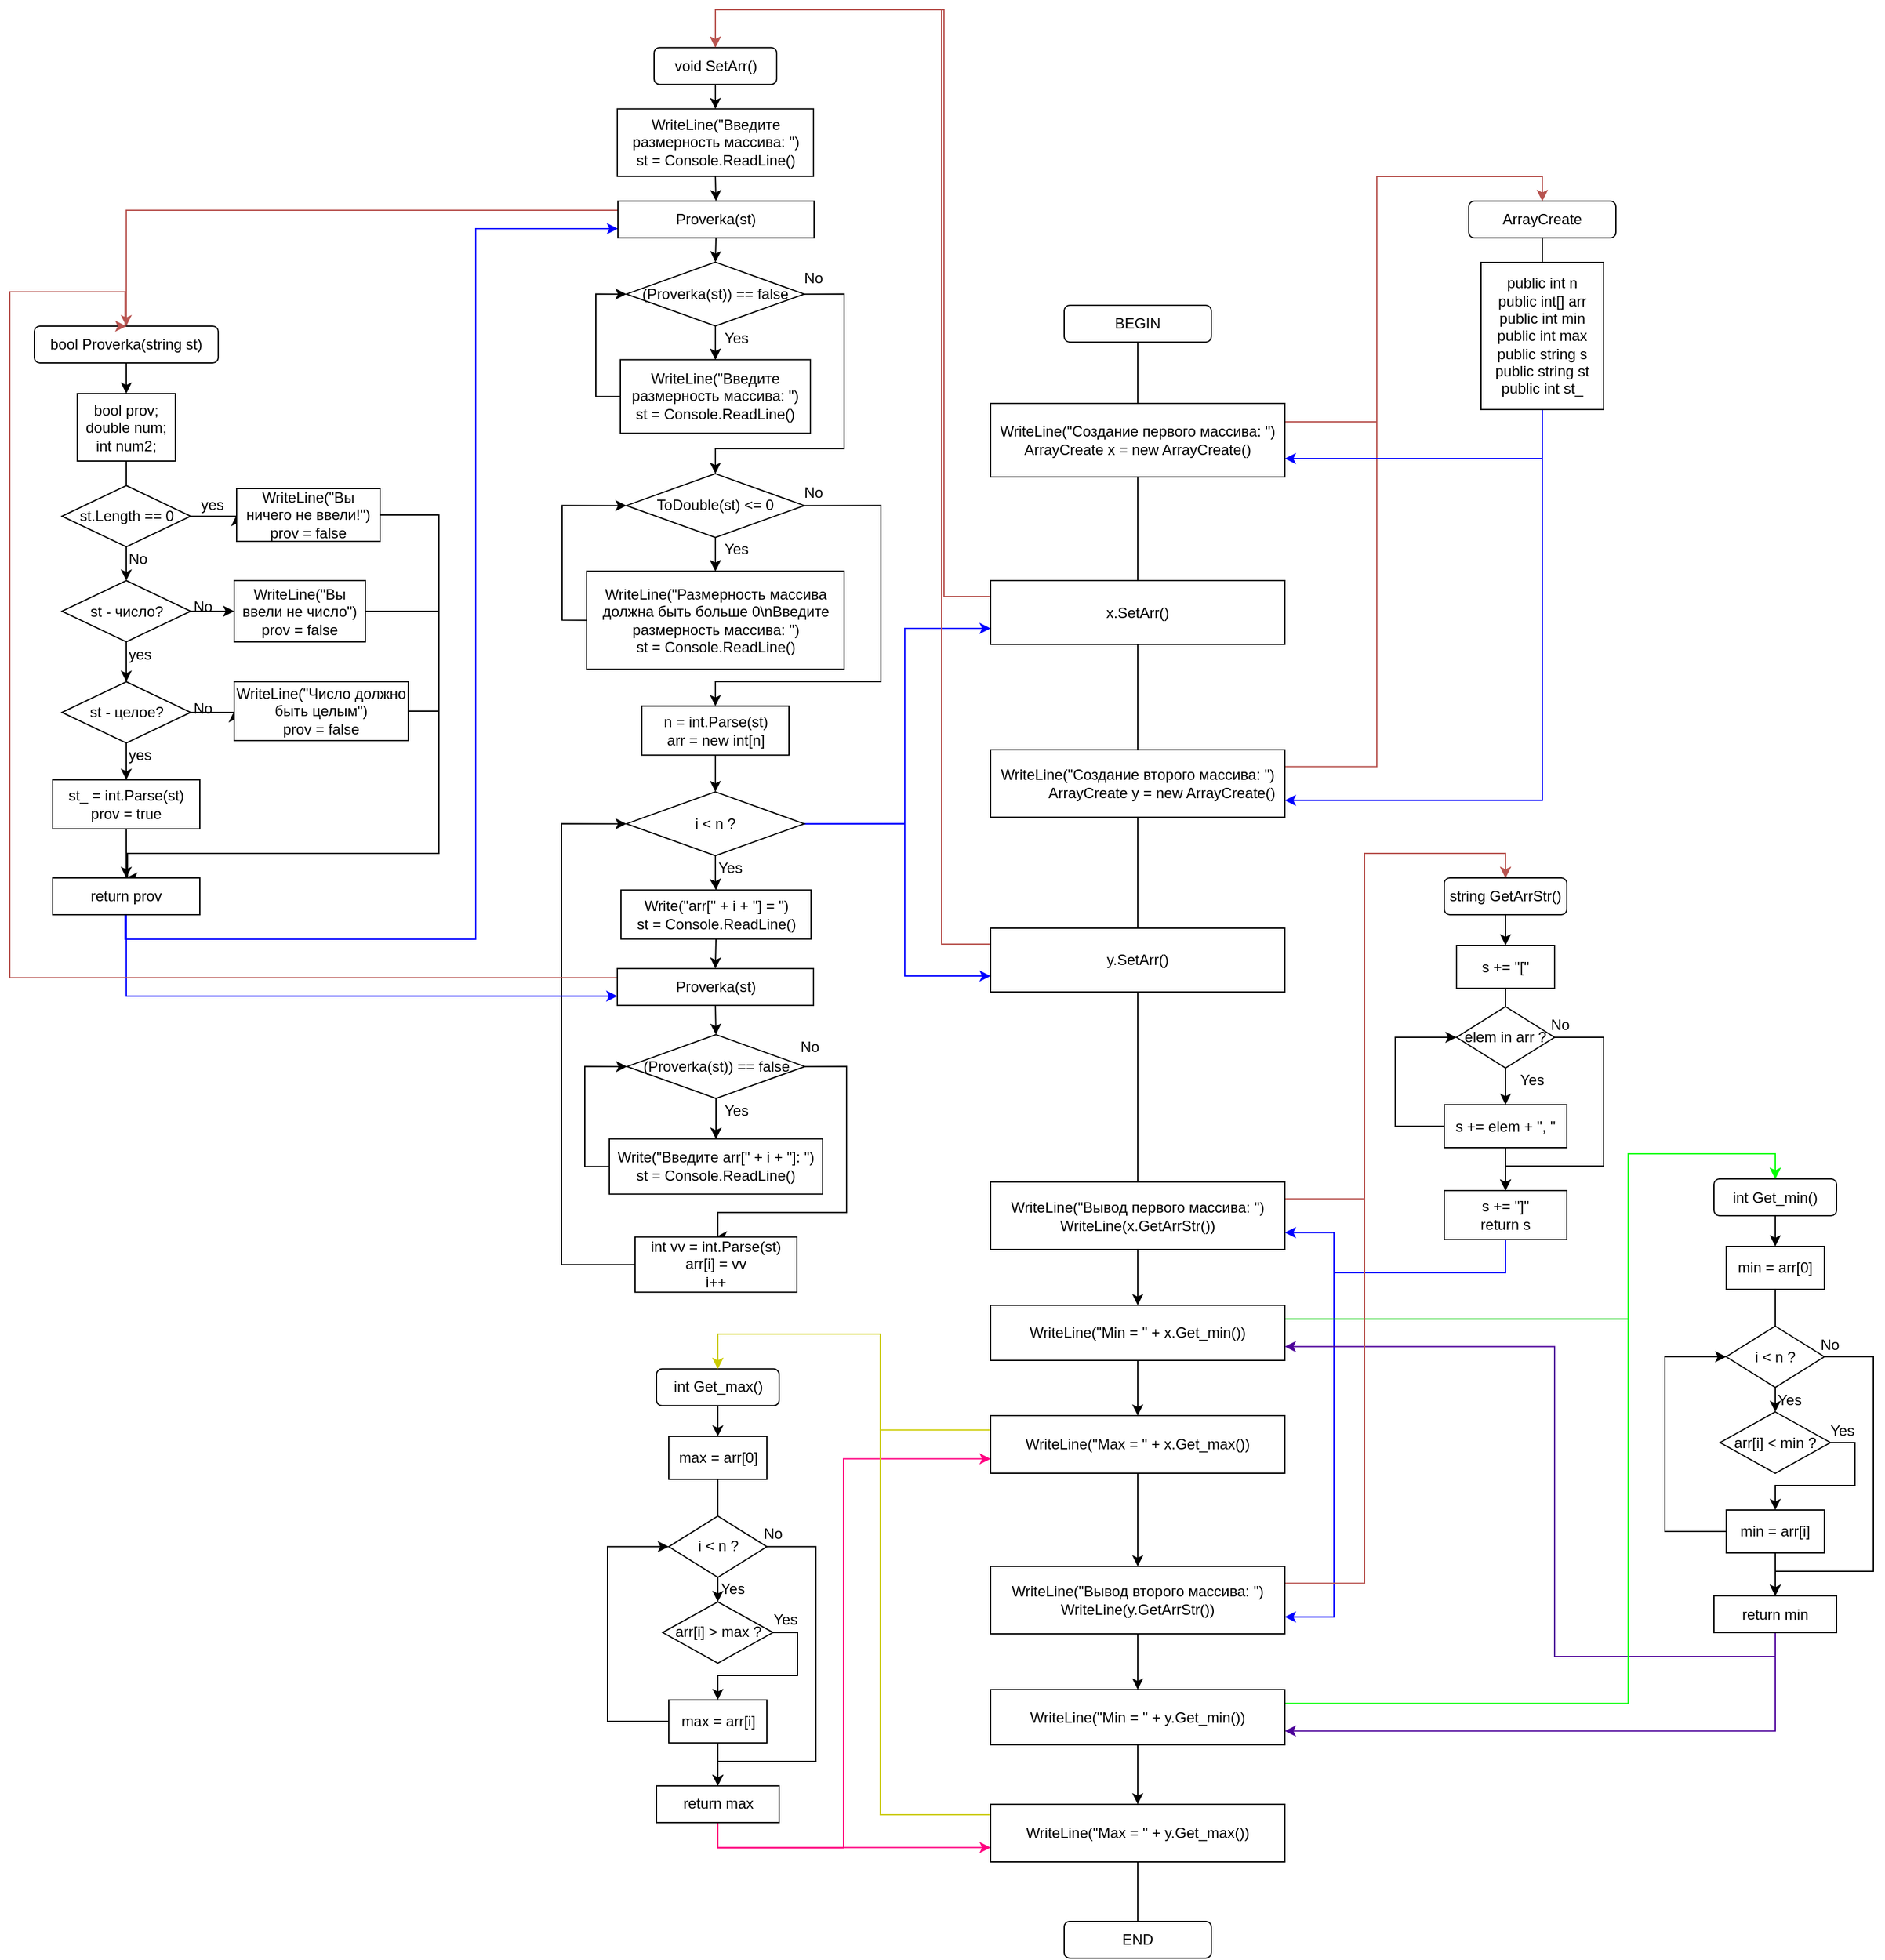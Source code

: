<mxfile version="12.1.3" type="github" pages="1"><diagram id="PanzyBGbV4uisgXOVgY2" name="Page-1"><mxGraphModel dx="3177" dy="1722" grid="1" gridSize="10" guides="1" tooltips="1" connect="1" arrows="1" fold="1" page="1" pageScale="1" pageWidth="827" pageHeight="1169" math="0" shadow="0"><root><mxCell id="0"/><mxCell id="1" parent="0"/><mxCell id="CP6Td1pBsBzY6xhOPwoK-4" style="edgeStyle=orthogonalEdgeStyle;rounded=0;orthogonalLoop=1;jettySize=auto;html=1;exitX=0.5;exitY=1;exitDx=0;exitDy=0;endArrow=none;endFill=0;entryX=0.5;entryY=0;entryDx=0;entryDy=0;" edge="1" parent="1" source="CP6Td1pBsBzY6xhOPwoK-5" target="CP6Td1pBsBzY6xhOPwoK-147"><mxGeometry relative="1" as="geometry"><mxPoint x="-400" y="407.5" as="targetPoint"/></mxGeometry></mxCell><mxCell id="CP6Td1pBsBzY6xhOPwoK-1" value="BEGIN" style="rounded=1;whiteSpace=wrap;html=1;" vertex="1" parent="1"><mxGeometry x="-460" y="130" width="120" height="30" as="geometry"/></mxCell><mxCell id="CP6Td1pBsBzY6xhOPwoK-2" value="END" style="rounded=1;whiteSpace=wrap;html=1;" vertex="1" parent="1"><mxGeometry x="-460" y="1447.952" width="120" height="30" as="geometry"/></mxCell><mxCell id="CP6Td1pBsBzY6xhOPwoK-7" style="edgeStyle=orthogonalEdgeStyle;rounded=0;orthogonalLoop=1;jettySize=auto;html=1;exitX=0.5;exitY=1;exitDx=0;exitDy=0;entryX=0.5;entryY=0;entryDx=0;entryDy=0;endArrow=none;endFill=0;" edge="1" parent="1" source="CP6Td1pBsBzY6xhOPwoK-147" target="CP6Td1pBsBzY6xhOPwoK-6"><mxGeometry relative="1" as="geometry"/></mxCell><mxCell id="CP6Td1pBsBzY6xhOPwoK-10" style="edgeStyle=orthogonalEdgeStyle;rounded=0;orthogonalLoop=1;jettySize=auto;html=1;exitX=0.5;exitY=1;exitDx=0;exitDy=0;entryX=0.5;entryY=0;entryDx=0;entryDy=0;endArrow=none;endFill=0;" edge="1" parent="1" source="CP6Td1pBsBzY6xhOPwoK-230" target="CP6Td1pBsBzY6xhOPwoK-9"><mxGeometry relative="1" as="geometry"/></mxCell><mxCell id="CP6Td1pBsBzY6xhOPwoK-232" style="edgeStyle=orthogonalEdgeStyle;rounded=0;orthogonalLoop=1;jettySize=auto;html=1;exitX=1;exitY=0.25;exitDx=0;exitDy=0;entryX=0.5;entryY=0;entryDx=0;entryDy=0;endArrow=classic;endFill=1;strokeColor=#b85450;fillColor=#f8cecc;" edge="1" parent="1" source="CP6Td1pBsBzY6xhOPwoK-6" target="CP6Td1pBsBzY6xhOPwoK-16"><mxGeometry relative="1" as="geometry"/></mxCell><mxCell id="CP6Td1pBsBzY6xhOPwoK-6" value="&lt;div&gt;WriteLine(&quot;Создание второго массива: &quot;)&lt;/div&gt;&lt;div&gt;&amp;nbsp; &amp;nbsp; &amp;nbsp; &amp;nbsp; &amp;nbsp; &amp;nbsp; ArrayCreate y = new ArrayCreate()&lt;/div&gt;" style="rounded=0;whiteSpace=wrap;html=1;" vertex="1" parent="1"><mxGeometry x="-520" y="492.5" width="240" height="55" as="geometry"/></mxCell><mxCell id="CP6Td1pBsBzY6xhOPwoK-238" style="edgeStyle=orthogonalEdgeStyle;rounded=0;orthogonalLoop=1;jettySize=auto;html=1;exitX=0.5;exitY=1;exitDx=0;exitDy=0;entryX=0.5;entryY=0;entryDx=0;entryDy=0;endArrow=classic;endFill=1;" edge="1" parent="1" source="CP6Td1pBsBzY6xhOPwoK-9" target="CP6Td1pBsBzY6xhOPwoK-236"><mxGeometry relative="1" as="geometry"/></mxCell><mxCell id="CP6Td1pBsBzY6xhOPwoK-240" style="edgeStyle=orthogonalEdgeStyle;rounded=0;orthogonalLoop=1;jettySize=auto;html=1;exitX=1;exitY=0.25;exitDx=0;exitDy=0;entryX=0.5;entryY=0;entryDx=0;entryDy=0;endArrow=classic;endFill=1;strokeColor=#b85450;fillColor=#f8cecc;" edge="1" parent="1" source="CP6Td1pBsBzY6xhOPwoK-9" target="CP6Td1pBsBzY6xhOPwoK-59"><mxGeometry relative="1" as="geometry"/></mxCell><mxCell id="CP6Td1pBsBzY6xhOPwoK-9" value="&lt;div&gt;WriteLine(&quot;Вывод первого массива: &quot;)&lt;/div&gt;&lt;div&gt;WriteLine(x.GetArrStr())&lt;/div&gt;" style="rounded=0;whiteSpace=wrap;html=1;" vertex="1" parent="1"><mxGeometry x="-520" y="845" width="240" height="55" as="geometry"/></mxCell><mxCell id="CP6Td1pBsBzY6xhOPwoK-17" style="edgeStyle=orthogonalEdgeStyle;rounded=0;orthogonalLoop=1;jettySize=auto;html=1;exitX=0.5;exitY=1;exitDx=0;exitDy=0;endArrow=none;endFill=0;" edge="1" parent="1" source="CP6Td1pBsBzY6xhOPwoK-16" target="CP6Td1pBsBzY6xhOPwoK-18"><mxGeometry relative="1" as="geometry"><mxPoint x="-70" y="125" as="targetPoint"/></mxGeometry></mxCell><mxCell id="CP6Td1pBsBzY6xhOPwoK-16" value="ArrayCreate" style="rounded=1;whiteSpace=wrap;html=1;" vertex="1" parent="1"><mxGeometry x="-130" y="45" width="120" height="30" as="geometry"/></mxCell><mxCell id="CP6Td1pBsBzY6xhOPwoK-149" style="edgeStyle=orthogonalEdgeStyle;rounded=0;orthogonalLoop=1;jettySize=auto;html=1;exitX=0.5;exitY=1;exitDx=0;exitDy=0;entryX=1;entryY=0.75;entryDx=0;entryDy=0;endArrow=classic;endFill=1;fillColor=#dae8fc;strokeColor=#0000FF;" edge="1" parent="1" source="CP6Td1pBsBzY6xhOPwoK-18" target="CP6Td1pBsBzY6xhOPwoK-5"><mxGeometry relative="1" as="geometry"/></mxCell><mxCell id="CP6Td1pBsBzY6xhOPwoK-233" style="edgeStyle=orthogonalEdgeStyle;rounded=0;orthogonalLoop=1;jettySize=auto;html=1;exitX=0.5;exitY=1;exitDx=0;exitDy=0;entryX=1;entryY=0.75;entryDx=0;entryDy=0;endArrow=classic;endFill=1;strokeColor=#0000FF;" edge="1" parent="1" source="CP6Td1pBsBzY6xhOPwoK-18" target="CP6Td1pBsBzY6xhOPwoK-6"><mxGeometry relative="1" as="geometry"/></mxCell><mxCell id="CP6Td1pBsBzY6xhOPwoK-18" value="&lt;div&gt;public int n&lt;/div&gt;&lt;div&gt;public int[] arr&lt;/div&gt;&lt;div&gt;public int min&lt;/div&gt;&lt;div&gt;public int max&lt;/div&gt;&lt;div&gt;public string s&lt;/div&gt;&lt;div&gt;public string st&lt;/div&gt;&lt;div&gt;public int st_&lt;/div&gt;" style="rounded=0;whiteSpace=wrap;html=1;" vertex="1" parent="1"><mxGeometry x="-120" y="95" width="100" height="120" as="geometry"/></mxCell><mxCell id="CP6Td1pBsBzY6xhOPwoK-42" style="edgeStyle=orthogonalEdgeStyle;rounded=0;orthogonalLoop=1;jettySize=auto;html=1;exitX=0.5;exitY=1;exitDx=0;exitDy=0;endArrow=classic;endFill=1;entryX=0.5;entryY=0;entryDx=0;entryDy=0;" edge="1" parent="1" source="CP6Td1pBsBzY6xhOPwoK-43" target="CP6Td1pBsBzY6xhOPwoK-45"><mxGeometry relative="1" as="geometry"><mxPoint x="-742.5" y="1057.429" as="targetPoint"/></mxGeometry></mxCell><mxCell id="CP6Td1pBsBzY6xhOPwoK-43" value="int Get_max()" style="rounded=1;whiteSpace=wrap;html=1;" vertex="1" parent="1"><mxGeometry x="-792.5" y="997.429" width="100" height="30" as="geometry"/></mxCell><mxCell id="CP6Td1pBsBzY6xhOPwoK-44" style="edgeStyle=orthogonalEdgeStyle;rounded=0;orthogonalLoop=1;jettySize=auto;html=1;exitX=0.5;exitY=1;exitDx=0;exitDy=0;endArrow=none;endFill=0;entryX=0.5;entryY=0.075;entryDx=0;entryDy=0;entryPerimeter=0;" edge="1" parent="1" source="CP6Td1pBsBzY6xhOPwoK-45" target="CP6Td1pBsBzY6xhOPwoK-48"><mxGeometry relative="1" as="geometry"><mxPoint x="-742.5" y="1117.429" as="targetPoint"/></mxGeometry></mxCell><mxCell id="CP6Td1pBsBzY6xhOPwoK-45" value="max = arr[0]" style="rounded=0;whiteSpace=wrap;html=1;" vertex="1" parent="1"><mxGeometry x="-782.5" y="1052.429" width="80" height="35" as="geometry"/></mxCell><mxCell id="CP6Td1pBsBzY6xhOPwoK-46" style="edgeStyle=orthogonalEdgeStyle;rounded=0;orthogonalLoop=1;jettySize=auto;html=1;exitX=0.5;exitY=1;exitDx=0;exitDy=0;endArrow=classic;endFill=1;entryX=0.5;entryY=0;entryDx=0;entryDy=0;" edge="1" parent="1" source="CP6Td1pBsBzY6xhOPwoK-48" target="CP6Td1pBsBzY6xhOPwoK-50"><mxGeometry relative="1" as="geometry"><mxPoint x="-742.5" y="1197.429" as="targetPoint"/><Array as="points"><mxPoint x="-742.5" y="1177.429"/><mxPoint x="-742.5" y="1177.429"/></Array></mxGeometry></mxCell><mxCell id="CP6Td1pBsBzY6xhOPwoK-47" style="edgeStyle=orthogonalEdgeStyle;rounded=0;orthogonalLoop=1;jettySize=auto;html=1;exitX=1;exitY=0.5;exitDx=0;exitDy=0;entryX=0.5;entryY=0;entryDx=0;entryDy=0;endArrow=classic;endFill=1;" edge="1" parent="1" source="CP6Td1pBsBzY6xhOPwoK-48" target="CP6Td1pBsBzY6xhOPwoK-56"><mxGeometry relative="1" as="geometry"><Array as="points"><mxPoint x="-662.5" y="1142.429"/><mxPoint x="-662.5" y="1317.429"/><mxPoint x="-742.5" y="1317.429"/></Array></mxGeometry></mxCell><mxCell id="CP6Td1pBsBzY6xhOPwoK-48" value="i &amp;lt; n ?" style="rhombus;whiteSpace=wrap;html=1;" vertex="1" parent="1"><mxGeometry x="-782.5" y="1117.429" width="80" height="50" as="geometry"/></mxCell><mxCell id="CP6Td1pBsBzY6xhOPwoK-49" style="edgeStyle=orthogonalEdgeStyle;rounded=0;orthogonalLoop=1;jettySize=auto;html=1;exitX=1;exitY=0.5;exitDx=0;exitDy=0;endArrow=classic;endFill=1;" edge="1" parent="1" source="CP6Td1pBsBzY6xhOPwoK-50" target="CP6Td1pBsBzY6xhOPwoK-54"><mxGeometry relative="1" as="geometry"><Array as="points"><mxPoint x="-677.5" y="1212.429"/><mxPoint x="-677.5" y="1247.429"/><mxPoint x="-742.5" y="1247.429"/></Array></mxGeometry></mxCell><mxCell id="CP6Td1pBsBzY6xhOPwoK-50" value="arr[i] &amp;gt; max ?" style="rhombus;whiteSpace=wrap;html=1;" vertex="1" parent="1"><mxGeometry x="-787.5" y="1187.429" width="90" height="50" as="geometry"/></mxCell><mxCell id="CP6Td1pBsBzY6xhOPwoK-51" value="Yes" style="text;html=1;resizable=0;points=[];autosize=1;align=left;verticalAlign=top;spacingTop=-4;" vertex="1" parent="1"><mxGeometry x="-742.5" y="1167.429" width="40" height="20" as="geometry"/></mxCell><mxCell id="CP6Td1pBsBzY6xhOPwoK-52" style="edgeStyle=orthogonalEdgeStyle;rounded=0;orthogonalLoop=1;jettySize=auto;html=1;exitX=0.5;exitY=1;exitDx=0;exitDy=0;endArrow=classic;endFill=1;" edge="1" parent="1" source="CP6Td1pBsBzY6xhOPwoK-54" target="CP6Td1pBsBzY6xhOPwoK-56"><mxGeometry relative="1" as="geometry"><mxPoint x="-742.5" y="1327.429" as="targetPoint"/></mxGeometry></mxCell><mxCell id="CP6Td1pBsBzY6xhOPwoK-53" style="edgeStyle=orthogonalEdgeStyle;rounded=0;orthogonalLoop=1;jettySize=auto;html=1;exitX=0;exitY=0.5;exitDx=0;exitDy=0;entryX=0;entryY=0.5;entryDx=0;entryDy=0;endArrow=classic;endFill=1;" edge="1" parent="1" source="CP6Td1pBsBzY6xhOPwoK-54" target="CP6Td1pBsBzY6xhOPwoK-48"><mxGeometry relative="1" as="geometry"><Array as="points"><mxPoint x="-832.5" y="1285.429"/><mxPoint x="-832.5" y="1142.429"/></Array></mxGeometry></mxCell><mxCell id="CP6Td1pBsBzY6xhOPwoK-54" value="max = arr[i]" style="rounded=0;whiteSpace=wrap;html=1;" vertex="1" parent="1"><mxGeometry x="-782.5" y="1267.429" width="80" height="35" as="geometry"/></mxCell><mxCell id="CP6Td1pBsBzY6xhOPwoK-55" value="Yes" style="text;html=1;resizable=0;points=[];autosize=1;align=left;verticalAlign=top;spacingTop=-4;" vertex="1" parent="1"><mxGeometry x="-699.5" y="1192.429" width="40" height="20" as="geometry"/></mxCell><mxCell id="CP6Td1pBsBzY6xhOPwoK-261" style="edgeStyle=orthogonalEdgeStyle;rounded=0;orthogonalLoop=1;jettySize=auto;html=1;exitX=0.5;exitY=1;exitDx=0;exitDy=0;entryX=0;entryY=0.75;entryDx=0;entryDy=0;endArrow=classic;endFill=1;strokeColor=#FF0080;" edge="1" parent="1" source="CP6Td1pBsBzY6xhOPwoK-56" target="CP6Td1pBsBzY6xhOPwoK-237"><mxGeometry relative="1" as="geometry"><Array as="points"><mxPoint x="-743" y="1388"/><mxPoint x="-640" y="1388"/><mxPoint x="-640" y="1071"/></Array></mxGeometry></mxCell><mxCell id="CP6Td1pBsBzY6xhOPwoK-271" style="edgeStyle=orthogonalEdgeStyle;rounded=0;orthogonalLoop=1;jettySize=auto;html=1;exitX=0.5;exitY=1;exitDx=0;exitDy=0;entryX=0;entryY=0.75;entryDx=0;entryDy=0;endArrow=classic;endFill=1;strokeColor=#FF0080;" edge="1" parent="1" source="CP6Td1pBsBzY6xhOPwoK-56" target="CP6Td1pBsBzY6xhOPwoK-266"><mxGeometry relative="1" as="geometry"/></mxCell><mxCell id="CP6Td1pBsBzY6xhOPwoK-56" value="return max" style="rounded=0;whiteSpace=wrap;html=1;" vertex="1" parent="1"><mxGeometry x="-792.5" y="1337.429" width="100" height="30" as="geometry"/></mxCell><mxCell id="CP6Td1pBsBzY6xhOPwoK-57" value="No" style="text;html=1;resizable=0;points=[];autosize=1;align=left;verticalAlign=top;spacingTop=-4;" vertex="1" parent="1"><mxGeometry x="-707.5" y="1122.429" width="30" height="20" as="geometry"/></mxCell><mxCell id="CP6Td1pBsBzY6xhOPwoK-58" style="edgeStyle=orthogonalEdgeStyle;rounded=0;orthogonalLoop=1;jettySize=auto;html=1;exitX=0.5;exitY=1;exitDx=0;exitDy=0;endArrow=classic;endFill=1;entryX=0.5;entryY=0;entryDx=0;entryDy=0;" edge="1" parent="1" source="CP6Td1pBsBzY6xhOPwoK-59" target="CP6Td1pBsBzY6xhOPwoK-61"><mxGeometry relative="1" as="geometry"><mxPoint x="-100" y="642" as="targetPoint"/></mxGeometry></mxCell><mxCell id="CP6Td1pBsBzY6xhOPwoK-59" value="string GetArrStr()" style="rounded=1;whiteSpace=wrap;html=1;" vertex="1" parent="1"><mxGeometry x="-150" y="597" width="100" height="30" as="geometry"/></mxCell><mxCell id="CP6Td1pBsBzY6xhOPwoK-60" style="edgeStyle=orthogonalEdgeStyle;rounded=0;orthogonalLoop=1;jettySize=auto;html=1;exitX=0.5;exitY=1;exitDx=0;exitDy=0;endArrow=none;endFill=0;entryX=0.5;entryY=0.075;entryDx=0;entryDy=0;entryPerimeter=0;" edge="1" parent="1" source="CP6Td1pBsBzY6xhOPwoK-61" target="CP6Td1pBsBzY6xhOPwoK-64"><mxGeometry relative="1" as="geometry"><mxPoint x="-100" y="702" as="targetPoint"/></mxGeometry></mxCell><mxCell id="CP6Td1pBsBzY6xhOPwoK-61" value="s += &quot;[&quot;" style="rounded=0;whiteSpace=wrap;html=1;" vertex="1" parent="1"><mxGeometry x="-140" y="652" width="80" height="35" as="geometry"/></mxCell><mxCell id="CP6Td1pBsBzY6xhOPwoK-62" style="edgeStyle=orthogonalEdgeStyle;rounded=0;orthogonalLoop=1;jettySize=auto;html=1;exitX=0.5;exitY=1;exitDx=0;exitDy=0;endArrow=classic;endFill=1;entryX=0.5;entryY=0;entryDx=0;entryDy=0;" edge="1" parent="1" source="CP6Td1pBsBzY6xhOPwoK-64" target="CP6Td1pBsBzY6xhOPwoK-70"><mxGeometry relative="1" as="geometry"><mxPoint x="-100" y="772" as="targetPoint"/><Array as="points"/></mxGeometry></mxCell><mxCell id="CP6Td1pBsBzY6xhOPwoK-63" style="edgeStyle=orthogonalEdgeStyle;rounded=0;orthogonalLoop=1;jettySize=auto;html=1;exitX=1;exitY=0.5;exitDx=0;exitDy=0;entryX=0.5;entryY=0;entryDx=0;entryDy=0;endArrow=classic;endFill=1;" edge="1" parent="1" source="CP6Td1pBsBzY6xhOPwoK-64" target="CP6Td1pBsBzY6xhOPwoK-72"><mxGeometry relative="1" as="geometry"><Array as="points"><mxPoint x="-20" y="727"/><mxPoint x="-20" y="832"/><mxPoint x="-100" y="832"/></Array></mxGeometry></mxCell><mxCell id="CP6Td1pBsBzY6xhOPwoK-64" value="elem in arr ?" style="rhombus;whiteSpace=wrap;html=1;" vertex="1" parent="1"><mxGeometry x="-140" y="702" width="80" height="50" as="geometry"/></mxCell><mxCell id="CP6Td1pBsBzY6xhOPwoK-67" value="Yes" style="text;html=1;resizable=0;points=[];autosize=1;align=left;verticalAlign=top;spacingTop=-4;" vertex="1" parent="1"><mxGeometry x="-90" y="752" width="40" height="20" as="geometry"/></mxCell><mxCell id="CP6Td1pBsBzY6xhOPwoK-68" style="edgeStyle=orthogonalEdgeStyle;rounded=0;orthogonalLoop=1;jettySize=auto;html=1;exitX=0.5;exitY=1;exitDx=0;exitDy=0;endArrow=classic;endFill=1;" edge="1" parent="1" source="CP6Td1pBsBzY6xhOPwoK-70" target="CP6Td1pBsBzY6xhOPwoK-72"><mxGeometry relative="1" as="geometry"><mxPoint x="-100" y="912" as="targetPoint"/></mxGeometry></mxCell><mxCell id="CP6Td1pBsBzY6xhOPwoK-69" style="edgeStyle=orthogonalEdgeStyle;rounded=0;orthogonalLoop=1;jettySize=auto;html=1;exitX=0;exitY=0.5;exitDx=0;exitDy=0;entryX=0;entryY=0.5;entryDx=0;entryDy=0;endArrow=classic;endFill=1;" edge="1" parent="1" source="CP6Td1pBsBzY6xhOPwoK-70" target="CP6Td1pBsBzY6xhOPwoK-64"><mxGeometry relative="1" as="geometry"><Array as="points"><mxPoint x="-190" y="800"/><mxPoint x="-190" y="727"/></Array></mxGeometry></mxCell><mxCell id="CP6Td1pBsBzY6xhOPwoK-70" value="s += elem + &quot;, &quot;" style="rounded=0;whiteSpace=wrap;html=1;" vertex="1" parent="1"><mxGeometry x="-150" y="782" width="100" height="35" as="geometry"/></mxCell><mxCell id="CP6Td1pBsBzY6xhOPwoK-241" style="edgeStyle=orthogonalEdgeStyle;rounded=0;orthogonalLoop=1;jettySize=auto;html=1;exitX=0.5;exitY=1;exitDx=0;exitDy=0;entryX=1;entryY=0.75;entryDx=0;entryDy=0;endArrow=classic;endFill=1;strokeColor=#0000FF;" edge="1" parent="1" source="CP6Td1pBsBzY6xhOPwoK-72" target="CP6Td1pBsBzY6xhOPwoK-9"><mxGeometry relative="1" as="geometry"><Array as="points"><mxPoint x="-100" y="919"/><mxPoint x="-240" y="919"/><mxPoint x="-240" y="887"/></Array></mxGeometry></mxCell><mxCell id="CP6Td1pBsBzY6xhOPwoK-269" style="edgeStyle=orthogonalEdgeStyle;rounded=0;orthogonalLoop=1;jettySize=auto;html=1;exitX=0.5;exitY=1;exitDx=0;exitDy=0;entryX=1;entryY=0.75;entryDx=0;entryDy=0;endArrow=classic;endFill=1;strokeColor=#0000FF;" edge="1" parent="1" source="CP6Td1pBsBzY6xhOPwoK-72" target="CP6Td1pBsBzY6xhOPwoK-263"><mxGeometry relative="1" as="geometry"><Array as="points"><mxPoint x="-100" y="919"/><mxPoint x="-240" y="919"/><mxPoint x="-240" y="1199"/></Array></mxGeometry></mxCell><mxCell id="CP6Td1pBsBzY6xhOPwoK-72" value="&lt;div&gt;s += &quot;]&quot;&lt;/div&gt;&lt;div&gt;return s&lt;/div&gt;" style="rounded=0;whiteSpace=wrap;html=1;" vertex="1" parent="1"><mxGeometry x="-150" y="852" width="100" height="40" as="geometry"/></mxCell><mxCell id="CP6Td1pBsBzY6xhOPwoK-73" value="No" style="text;html=1;resizable=0;points=[];autosize=1;align=left;verticalAlign=top;spacingTop=-4;" vertex="1" parent="1"><mxGeometry x="-65" y="707" width="30" height="20" as="geometry"/></mxCell><mxCell id="CP6Td1pBsBzY6xhOPwoK-148" style="edgeStyle=orthogonalEdgeStyle;rounded=0;orthogonalLoop=1;jettySize=auto;html=1;exitX=1;exitY=0.25;exitDx=0;exitDy=0;entryX=0.5;entryY=0;entryDx=0;entryDy=0;endArrow=classic;endFill=1;fillColor=#f8cecc;strokeColor=#b85450;" edge="1" parent="1" source="CP6Td1pBsBzY6xhOPwoK-5" target="CP6Td1pBsBzY6xhOPwoK-16"><mxGeometry relative="1" as="geometry"/></mxCell><mxCell id="CP6Td1pBsBzY6xhOPwoK-5" value="&lt;div&gt;WriteLine(&quot;Создание первого массива: &quot;)&lt;/div&gt;&lt;div&gt;&lt;span&gt;ArrayCreate x = new ArrayCreate()&lt;/span&gt;&lt;/div&gt;" style="rounded=0;whiteSpace=wrap;html=1;" vertex="1" parent="1"><mxGeometry x="-520" y="210" width="240" height="60" as="geometry"/></mxCell><mxCell id="CP6Td1pBsBzY6xhOPwoK-146" style="edgeStyle=orthogonalEdgeStyle;rounded=0;orthogonalLoop=1;jettySize=auto;html=1;exitX=0.5;exitY=1;exitDx=0;exitDy=0;endArrow=none;endFill=0;" edge="1" parent="1" source="CP6Td1pBsBzY6xhOPwoK-1" target="CP6Td1pBsBzY6xhOPwoK-5"><mxGeometry relative="1" as="geometry"><mxPoint x="-400" y="407.5" as="targetPoint"/><mxPoint x="-400.667" y="159.667" as="sourcePoint"/></mxGeometry></mxCell><mxCell id="CP6Td1pBsBzY6xhOPwoK-190" style="edgeStyle=orthogonalEdgeStyle;rounded=0;orthogonalLoop=1;jettySize=auto;html=1;exitX=0;exitY=0.25;exitDx=0;exitDy=0;endArrow=classic;endFill=1;entryX=0.5;entryY=0;entryDx=0;entryDy=0;fillColor=#f8cecc;strokeColor=#b85450;" edge="1" parent="1" source="CP6Td1pBsBzY6xhOPwoK-147" target="CP6Td1pBsBzY6xhOPwoK-151"><mxGeometry relative="1" as="geometry"><mxPoint x="-550" y="-90" as="targetPoint"/><Array as="points"><mxPoint x="-558" y="368"/><mxPoint x="-558" y="-111"/><mxPoint x="-744" y="-111"/></Array></mxGeometry></mxCell><mxCell id="CP6Td1pBsBzY6xhOPwoK-147" value="&lt;div&gt;&lt;span&gt;x.SetArr()&lt;/span&gt;&lt;br&gt;&lt;/div&gt;" style="rounded=0;whiteSpace=wrap;html=1;" vertex="1" parent="1"><mxGeometry x="-520" y="354.5" width="240" height="52" as="geometry"/></mxCell><mxCell id="CP6Td1pBsBzY6xhOPwoK-150" style="edgeStyle=orthogonalEdgeStyle;rounded=0;orthogonalLoop=1;jettySize=auto;html=1;exitX=0.5;exitY=1;exitDx=0;exitDy=0;endArrow=classic;endFill=1;entryX=0.5;entryY=0;entryDx=0;entryDy=0;" edge="1" parent="1" source="CP6Td1pBsBzY6xhOPwoK-151" target="CP6Td1pBsBzY6xhOPwoK-153"><mxGeometry relative="1" as="geometry"><mxPoint x="-744.5" y="-18.167" as="targetPoint"/></mxGeometry></mxCell><mxCell id="CP6Td1pBsBzY6xhOPwoK-151" value="void SetArr()" style="rounded=1;whiteSpace=wrap;html=1;" vertex="1" parent="1"><mxGeometry x="-794.5" y="-80.167" width="100" height="30" as="geometry"/></mxCell><mxCell id="CP6Td1pBsBzY6xhOPwoK-222" style="edgeStyle=orthogonalEdgeStyle;rounded=0;orthogonalLoop=1;jettySize=auto;html=1;exitX=0.5;exitY=1;exitDx=0;exitDy=0;entryX=0.5;entryY=0;entryDx=0;entryDy=0;endArrow=classic;endFill=1;" edge="1" parent="1" source="CP6Td1pBsBzY6xhOPwoK-153" target="CP6Td1pBsBzY6xhOPwoK-221"><mxGeometry relative="1" as="geometry"/></mxCell><mxCell id="CP6Td1pBsBzY6xhOPwoK-153" value="&lt;div&gt;WriteLine(&quot;Введите размерность массива: &quot;)&lt;/div&gt;&lt;div&gt;&lt;span&gt;st = Console.ReadLine()&lt;/span&gt;&lt;/div&gt;" style="rounded=0;whiteSpace=wrap;html=1;" vertex="1" parent="1"><mxGeometry x="-824.5" y="-30.167" width="160" height="55" as="geometry"/></mxCell><mxCell id="CP6Td1pBsBzY6xhOPwoK-154" style="edgeStyle=orthogonalEdgeStyle;rounded=0;orthogonalLoop=1;jettySize=auto;html=1;exitX=0.5;exitY=1;exitDx=0;exitDy=0;endArrow=classic;endFill=1;" edge="1" parent="1" source="CP6Td1pBsBzY6xhOPwoK-157" target="CP6Td1pBsBzY6xhOPwoK-159"><mxGeometry relative="1" as="geometry"><mxPoint x="-739.5" y="186.833" as="targetPoint"/></mxGeometry></mxCell><mxCell id="CP6Td1pBsBzY6xhOPwoK-155" value="" style="edgeStyle=orthogonalEdgeStyle;rounded=0;orthogonalLoop=1;jettySize=auto;html=1;endArrow=classic;endFill=1;" edge="1" parent="1" source="CP6Td1pBsBzY6xhOPwoK-157" target="CP6Td1pBsBzY6xhOPwoK-159"><mxGeometry relative="1" as="geometry"/></mxCell><mxCell id="CP6Td1pBsBzY6xhOPwoK-156" style="edgeStyle=orthogonalEdgeStyle;rounded=0;orthogonalLoop=1;jettySize=auto;html=1;exitX=1;exitY=0.5;exitDx=0;exitDy=0;entryX=0.5;entryY=0;entryDx=0;entryDy=0;endArrow=classic;endFill=1;" edge="1" parent="1" source="CP6Td1pBsBzY6xhOPwoK-157" target="CP6Td1pBsBzY6xhOPwoK-164"><mxGeometry relative="1" as="geometry"><Array as="points"><mxPoint x="-639.5" y="120.833"/><mxPoint x="-639.5" y="246.833"/><mxPoint x="-744.5" y="246.833"/></Array></mxGeometry></mxCell><mxCell id="CP6Td1pBsBzY6xhOPwoK-157" value="(Proverka(st)) == false" style="rhombus;whiteSpace=wrap;html=1;" vertex="1" parent="1"><mxGeometry x="-817" y="94.833" width="145" height="52" as="geometry"/></mxCell><mxCell id="CP6Td1pBsBzY6xhOPwoK-158" style="edgeStyle=orthogonalEdgeStyle;rounded=0;orthogonalLoop=1;jettySize=auto;html=1;exitX=0;exitY=0.5;exitDx=0;exitDy=0;entryX=0;entryY=0.5;entryDx=0;entryDy=0;endArrow=classic;endFill=1;" edge="1" parent="1" source="CP6Td1pBsBzY6xhOPwoK-159" target="CP6Td1pBsBzY6xhOPwoK-157"><mxGeometry relative="1" as="geometry"/></mxCell><mxCell id="CP6Td1pBsBzY6xhOPwoK-159" value="&lt;div&gt;WriteLine(&quot;Введите размерность массива: &quot;)&lt;/div&gt;&lt;div&gt;st = Console.ReadLine()&lt;/div&gt;" style="rounded=0;whiteSpace=wrap;html=1;" vertex="1" parent="1"><mxGeometry x="-822" y="174.333" width="155" height="60" as="geometry"/></mxCell><mxCell id="CP6Td1pBsBzY6xhOPwoK-160" value="Yes" style="text;html=1;resizable=0;points=[];autosize=1;align=left;verticalAlign=top;spacingTop=-4;" vertex="1" parent="1"><mxGeometry x="-739.5" y="146.833" width="40" height="20" as="geometry"/></mxCell><mxCell id="CP6Td1pBsBzY6xhOPwoK-161" style="edgeStyle=orthogonalEdgeStyle;rounded=0;orthogonalLoop=1;jettySize=auto;html=1;exitX=0.5;exitY=1;exitDx=0;exitDy=0;endArrow=classic;endFill=1;" edge="1" parent="1" source="CP6Td1pBsBzY6xhOPwoK-164" target="CP6Td1pBsBzY6xhOPwoK-166"><mxGeometry relative="1" as="geometry"><mxPoint x="-739.5" y="359.333" as="targetPoint"/></mxGeometry></mxCell><mxCell id="CP6Td1pBsBzY6xhOPwoK-162" value="" style="edgeStyle=orthogonalEdgeStyle;rounded=0;orthogonalLoop=1;jettySize=auto;html=1;endArrow=classic;endFill=1;" edge="1" parent="1" source="CP6Td1pBsBzY6xhOPwoK-164" target="CP6Td1pBsBzY6xhOPwoK-166"><mxGeometry relative="1" as="geometry"/></mxCell><mxCell id="CP6Td1pBsBzY6xhOPwoK-163" style="edgeStyle=orthogonalEdgeStyle;rounded=0;orthogonalLoop=1;jettySize=auto;html=1;exitX=1;exitY=0.5;exitDx=0;exitDy=0;endArrow=classic;endFill=1;entryX=0.5;entryY=0;entryDx=0;entryDy=0;" edge="1" parent="1" source="CP6Td1pBsBzY6xhOPwoK-164" target="CP6Td1pBsBzY6xhOPwoK-170"><mxGeometry relative="1" as="geometry"><mxPoint x="-579.5" y="346.833" as="targetPoint"/><Array as="points"><mxPoint x="-609.5" y="293.833"/><mxPoint x="-609.5" y="436.833"/><mxPoint x="-744.5" y="436.833"/></Array></mxGeometry></mxCell><mxCell id="CP6Td1pBsBzY6xhOPwoK-164" value="ToDouble(st) &amp;lt;= 0" style="rhombus;whiteSpace=wrap;html=1;" vertex="1" parent="1"><mxGeometry x="-817" y="267.333" width="145" height="52" as="geometry"/></mxCell><mxCell id="CP6Td1pBsBzY6xhOPwoK-165" style="edgeStyle=orthogonalEdgeStyle;rounded=0;orthogonalLoop=1;jettySize=auto;html=1;exitX=0;exitY=0.5;exitDx=0;exitDy=0;entryX=0;entryY=0.5;entryDx=0;entryDy=0;endArrow=classic;endFill=1;" edge="1" parent="1" source="CP6Td1pBsBzY6xhOPwoK-166" target="CP6Td1pBsBzY6xhOPwoK-164"><mxGeometry relative="1" as="geometry"/></mxCell><mxCell id="CP6Td1pBsBzY6xhOPwoK-166" value="&lt;div&gt;WriteLine(&quot;Размерность массива должна быть больше 0\nВведите размерность массива: &quot;)&lt;/div&gt;&lt;div&gt;&lt;span&gt;st = Console.ReadLine()&lt;/span&gt;&lt;/div&gt;" style="rounded=0;whiteSpace=wrap;html=1;" vertex="1" parent="1"><mxGeometry x="-849.5" y="346.833" width="210" height="80" as="geometry"/></mxCell><mxCell id="CP6Td1pBsBzY6xhOPwoK-167" value="Yes" style="text;html=1;resizable=0;points=[];autosize=1;align=left;verticalAlign=top;spacingTop=-4;" vertex="1" parent="1"><mxGeometry x="-739.5" y="319.333" width="40" height="20" as="geometry"/></mxCell><mxCell id="CP6Td1pBsBzY6xhOPwoK-168" value="No" style="text;html=1;resizable=0;points=[];autosize=1;align=left;verticalAlign=top;spacingTop=-4;" vertex="1" parent="1"><mxGeometry x="-674.5" y="97.833" width="30" height="20" as="geometry"/></mxCell><mxCell id="CP6Td1pBsBzY6xhOPwoK-169" style="edgeStyle=orthogonalEdgeStyle;rounded=0;orthogonalLoop=1;jettySize=auto;html=1;exitX=0.5;exitY=1;exitDx=0;exitDy=0;endArrow=classic;endFill=1;entryX=0.5;entryY=0;entryDx=0;entryDy=0;" edge="1" parent="1" source="CP6Td1pBsBzY6xhOPwoK-170" target="CP6Td1pBsBzY6xhOPwoK-175"><mxGeometry relative="1" as="geometry"><mxPoint x="-744.5" y="526.833" as="targetPoint"/></mxGeometry></mxCell><mxCell id="CP6Td1pBsBzY6xhOPwoK-170" value="&lt;div&gt;n = int.Parse(st)&lt;/div&gt;&lt;div&gt;&lt;span&gt;arr = new int[n]&lt;/span&gt;&lt;/div&gt;" style="rounded=0;whiteSpace=wrap;html=1;" vertex="1" parent="1"><mxGeometry x="-804.5" y="456.833" width="120" height="40" as="geometry"/></mxCell><mxCell id="CP6Td1pBsBzY6xhOPwoK-171" value="No" style="text;html=1;resizable=0;points=[];autosize=1;align=left;verticalAlign=top;spacingTop=-4;" vertex="1" parent="1"><mxGeometry x="-674.5" y="273.333" width="30" height="20" as="geometry"/></mxCell><mxCell id="CP6Td1pBsBzY6xhOPwoK-172" style="edgeStyle=orthogonalEdgeStyle;rounded=0;orthogonalLoop=1;jettySize=auto;html=1;exitX=0.5;exitY=1;exitDx=0;exitDy=0;endArrow=classic;endFill=1;" edge="1" parent="1" source="CP6Td1pBsBzY6xhOPwoK-175" target="CP6Td1pBsBzY6xhOPwoK-177"><mxGeometry relative="1" as="geometry"><mxPoint x="-737" y="618.833" as="targetPoint"/></mxGeometry></mxCell><mxCell id="CP6Td1pBsBzY6xhOPwoK-173" value="" style="edgeStyle=orthogonalEdgeStyle;rounded=0;orthogonalLoop=1;jettySize=auto;html=1;endArrow=classic;endFill=1;" edge="1" parent="1" source="CP6Td1pBsBzY6xhOPwoK-175" target="CP6Td1pBsBzY6xhOPwoK-177"><mxGeometry relative="1" as="geometry"/></mxCell><mxCell id="CP6Td1pBsBzY6xhOPwoK-192" style="edgeStyle=orthogonalEdgeStyle;rounded=0;orthogonalLoop=1;jettySize=auto;html=1;exitX=1;exitY=0.5;exitDx=0;exitDy=0;entryX=0;entryY=0.75;entryDx=0;entryDy=0;endArrow=classic;endFill=1;fillColor=#dae8fc;strokeColor=#0000FF;" edge="1" parent="1" source="CP6Td1pBsBzY6xhOPwoK-175" target="CP6Td1pBsBzY6xhOPwoK-147"><mxGeometry relative="1" as="geometry"><Array as="points"><mxPoint x="-590" y="552"/><mxPoint x="-590" y="394"/></Array></mxGeometry></mxCell><mxCell id="CP6Td1pBsBzY6xhOPwoK-235" style="edgeStyle=orthogonalEdgeStyle;rounded=0;orthogonalLoop=1;jettySize=auto;html=1;exitX=1;exitY=0.5;exitDx=0;exitDy=0;entryX=0;entryY=0.75;entryDx=0;entryDy=0;endArrow=classic;endFill=1;strokeColor=#0000FF;" edge="1" parent="1" source="CP6Td1pBsBzY6xhOPwoK-175" target="CP6Td1pBsBzY6xhOPwoK-230"><mxGeometry relative="1" as="geometry"><Array as="points"><mxPoint x="-590" y="552"/><mxPoint x="-590" y="677"/></Array></mxGeometry></mxCell><mxCell id="CP6Td1pBsBzY6xhOPwoK-175" value="i &amp;lt; n ?" style="rhombus;whiteSpace=wrap;html=1;" vertex="1" parent="1"><mxGeometry x="-817" y="526.833" width="145" height="52" as="geometry"/></mxCell><mxCell id="CP6Td1pBsBzY6xhOPwoK-176" style="edgeStyle=orthogonalEdgeStyle;rounded=0;orthogonalLoop=1;jettySize=auto;html=1;exitX=0.5;exitY=1;exitDx=0;exitDy=0;endArrow=classic;endFill=1;entryX=0.5;entryY=0;entryDx=0;entryDy=0;" edge="1" parent="1" source="CP6Td1pBsBzY6xhOPwoK-177" target="CP6Td1pBsBzY6xhOPwoK-226"><mxGeometry relative="1" as="geometry"><mxPoint x="-744" y="669" as="targetPoint"/></mxGeometry></mxCell><mxCell id="CP6Td1pBsBzY6xhOPwoK-177" value="&lt;div&gt;Write(&quot;arr[&quot; + i + &quot;] = &quot;)&lt;/div&gt;&lt;div&gt;st = Console.ReadLine()&lt;/div&gt;" style="rounded=0;whiteSpace=wrap;html=1;" vertex="1" parent="1"><mxGeometry x="-821.5" y="606.833" width="155" height="40" as="geometry"/></mxCell><mxCell id="CP6Td1pBsBzY6xhOPwoK-178" value="Yes" style="text;html=1;resizable=0;points=[];autosize=1;align=left;verticalAlign=top;spacingTop=-4;" vertex="1" parent="1"><mxGeometry x="-744.5" y="578.833" width="40" height="20" as="geometry"/></mxCell><mxCell id="CP6Td1pBsBzY6xhOPwoK-179" style="edgeStyle=orthogonalEdgeStyle;rounded=0;orthogonalLoop=1;jettySize=auto;html=1;exitX=0.5;exitY=1;exitDx=0;exitDy=0;endArrow=classic;endFill=1;" edge="1" parent="1" source="CP6Td1pBsBzY6xhOPwoK-182" target="CP6Td1pBsBzY6xhOPwoK-184"><mxGeometry relative="1" as="geometry"><mxPoint x="-739" y="816.833" as="targetPoint"/></mxGeometry></mxCell><mxCell id="CP6Td1pBsBzY6xhOPwoK-180" value="" style="edgeStyle=orthogonalEdgeStyle;rounded=0;orthogonalLoop=1;jettySize=auto;html=1;endArrow=classic;endFill=1;" edge="1" parent="1" source="CP6Td1pBsBzY6xhOPwoK-182" target="CP6Td1pBsBzY6xhOPwoK-184"><mxGeometry relative="1" as="geometry"/></mxCell><mxCell id="CP6Td1pBsBzY6xhOPwoK-181" style="edgeStyle=orthogonalEdgeStyle;rounded=0;orthogonalLoop=1;jettySize=auto;html=1;exitX=1;exitY=0.5;exitDx=0;exitDy=0;endArrow=classic;endFill=1;entryX=0.5;entryY=0;entryDx=0;entryDy=0;" edge="1" parent="1" source="CP6Td1pBsBzY6xhOPwoK-182" target="CP6Td1pBsBzY6xhOPwoK-188"><mxGeometry relative="1" as="geometry"><mxPoint x="-617.5" y="879.833" as="targetPoint"/><Array as="points"><mxPoint x="-637.5" y="750.833"/><mxPoint x="-637.5" y="869.833"/><mxPoint x="-742.5" y="869.833"/></Array></mxGeometry></mxCell><mxCell id="CP6Td1pBsBzY6xhOPwoK-182" value="(Proverka(st)) == false" style="rhombus;whiteSpace=wrap;html=1;" vertex="1" parent="1"><mxGeometry x="-816.5" y="724.833" width="145" height="52" as="geometry"/></mxCell><mxCell id="CP6Td1pBsBzY6xhOPwoK-183" style="edgeStyle=orthogonalEdgeStyle;rounded=0;orthogonalLoop=1;jettySize=auto;html=1;exitX=0;exitY=0.5;exitDx=0;exitDy=0;entryX=0;entryY=0.5;entryDx=0;entryDy=0;endArrow=classic;endFill=1;" edge="1" parent="1" source="CP6Td1pBsBzY6xhOPwoK-184" target="CP6Td1pBsBzY6xhOPwoK-182"><mxGeometry relative="1" as="geometry"/></mxCell><mxCell id="CP6Td1pBsBzY6xhOPwoK-184" value="&lt;div&gt;Write(&quot;Введите arr[&quot; + i + &quot;]: &quot;)&lt;/div&gt;&lt;div&gt;st = Console.ReadLine()&lt;/div&gt;" style="rounded=0;whiteSpace=wrap;html=1;" vertex="1" parent="1"><mxGeometry x="-831" y="809.833" width="174" height="45" as="geometry"/></mxCell><mxCell id="CP6Td1pBsBzY6xhOPwoK-185" value="Yes" style="text;html=1;resizable=0;points=[];autosize=1;align=left;verticalAlign=top;spacingTop=-4;" vertex="1" parent="1"><mxGeometry x="-739" y="776.833" width="40" height="20" as="geometry"/></mxCell><mxCell id="CP6Td1pBsBzY6xhOPwoK-186" value="No" style="text;html=1;resizable=0;points=[];autosize=1;align=left;verticalAlign=top;spacingTop=-4;" vertex="1" parent="1"><mxGeometry x="-677.5" y="724.833" width="30" height="20" as="geometry"/></mxCell><mxCell id="CP6Td1pBsBzY6xhOPwoK-187" style="edgeStyle=orthogonalEdgeStyle;rounded=0;orthogonalLoop=1;jettySize=auto;html=1;exitX=0;exitY=0.5;exitDx=0;exitDy=0;entryX=0;entryY=0.5;entryDx=0;entryDy=0;endArrow=classic;endFill=1;" edge="1" parent="1" source="CP6Td1pBsBzY6xhOPwoK-188" target="CP6Td1pBsBzY6xhOPwoK-175"><mxGeometry relative="1" as="geometry"><Array as="points"><mxPoint x="-870" y="912"/><mxPoint x="-870" y="552"/></Array></mxGeometry></mxCell><mxCell id="CP6Td1pBsBzY6xhOPwoK-188" value="&lt;div&gt;int vv = int.Parse(st)&lt;/div&gt;&lt;div&gt;arr[i] = vv&lt;/div&gt;&lt;div&gt;i++&lt;/div&gt;" style="rounded=0;whiteSpace=wrap;html=1;" vertex="1" parent="1"><mxGeometry x="-810" y="889.833" width="132" height="45" as="geometry"/></mxCell><mxCell id="CP6Td1pBsBzY6xhOPwoK-193" style="edgeStyle=orthogonalEdgeStyle;rounded=0;orthogonalLoop=1;jettySize=auto;html=1;exitX=0.5;exitY=1;exitDx=0;exitDy=0;endArrow=classic;endFill=1;entryX=0.5;entryY=0;entryDx=0;entryDy=0;" edge="1" parent="1" source="CP6Td1pBsBzY6xhOPwoK-194" target="CP6Td1pBsBzY6xhOPwoK-196"><mxGeometry relative="1" as="geometry"><mxPoint x="-1225" y="192" as="targetPoint"/></mxGeometry></mxCell><mxCell id="CP6Td1pBsBzY6xhOPwoK-194" value="bool Proverka(string st)" style="rounded=1;whiteSpace=wrap;html=1;" vertex="1" parent="1"><mxGeometry x="-1300" y="147" width="150" height="30" as="geometry"/></mxCell><mxCell id="CP6Td1pBsBzY6xhOPwoK-195" style="edgeStyle=orthogonalEdgeStyle;rounded=0;orthogonalLoop=1;jettySize=auto;html=1;exitX=0.5;exitY=1;exitDx=0;exitDy=0;endArrow=none;endFill=0;entryX=0.5;entryY=0.075;entryDx=0;entryDy=0;entryPerimeter=0;" edge="1" parent="1" source="CP6Td1pBsBzY6xhOPwoK-196" target="CP6Td1pBsBzY6xhOPwoK-199"><mxGeometry relative="1" as="geometry"><mxPoint x="-1225" y="252" as="targetPoint"/></mxGeometry></mxCell><mxCell id="CP6Td1pBsBzY6xhOPwoK-196" value="&lt;div&gt;bool prov;&lt;/div&gt;&lt;div&gt;double num;&lt;/div&gt;&lt;div&gt;int num2;&lt;/div&gt;" style="rounded=0;whiteSpace=wrap;html=1;" vertex="1" parent="1"><mxGeometry x="-1265" y="202" width="80" height="55" as="geometry"/></mxCell><mxCell id="CP6Td1pBsBzY6xhOPwoK-197" style="edgeStyle=orthogonalEdgeStyle;rounded=0;orthogonalLoop=1;jettySize=auto;html=1;exitX=1;exitY=0.5;exitDx=0;exitDy=0;endArrow=classic;endFill=1;entryX=0;entryY=0.5;entryDx=0;entryDy=0;" edge="1" parent="1" source="CP6Td1pBsBzY6xhOPwoK-199" target="CP6Td1pBsBzY6xhOPwoK-201"><mxGeometry relative="1" as="geometry"><mxPoint x="-1140" y="302" as="targetPoint"/></mxGeometry></mxCell><mxCell id="CP6Td1pBsBzY6xhOPwoK-198" style="edgeStyle=orthogonalEdgeStyle;rounded=0;orthogonalLoop=1;jettySize=auto;html=1;exitX=0.5;exitY=1;exitDx=0;exitDy=0;endArrow=classic;endFill=1;entryX=0.5;entryY=0;entryDx=0;entryDy=0;" edge="1" parent="1" source="CP6Td1pBsBzY6xhOPwoK-199" target="CP6Td1pBsBzY6xhOPwoK-206"><mxGeometry relative="1" as="geometry"><mxPoint x="-1225" y="357" as="targetPoint"/></mxGeometry></mxCell><mxCell id="CP6Td1pBsBzY6xhOPwoK-199" value="st.Length == 0" style="rhombus;whiteSpace=wrap;html=1;" vertex="1" parent="1"><mxGeometry x="-1277.5" y="277" width="105" height="50" as="geometry"/></mxCell><mxCell id="CP6Td1pBsBzY6xhOPwoK-200" style="edgeStyle=orthogonalEdgeStyle;rounded=0;orthogonalLoop=1;jettySize=auto;html=1;exitX=1;exitY=0.5;exitDx=0;exitDy=0;entryX=0.5;entryY=0;entryDx=0;entryDy=0;endArrow=classic;endFill=1;" edge="1" parent="1" source="CP6Td1pBsBzY6xhOPwoK-201" target="CP6Td1pBsBzY6xhOPwoK-220"><mxGeometry relative="1" as="geometry"><Array as="points"><mxPoint x="-970" y="301"/><mxPoint x="-970" y="577"/><mxPoint x="-1224" y="577"/></Array></mxGeometry></mxCell><mxCell id="CP6Td1pBsBzY6xhOPwoK-201" value="&lt;div&gt;WriteLine(&quot;Вы ничего не ввели!&quot;)&lt;/div&gt;&lt;div&gt;prov = false&lt;/div&gt;" style="rounded=0;whiteSpace=wrap;html=1;" vertex="1" parent="1"><mxGeometry x="-1135" y="279.5" width="117" height="43" as="geometry"/></mxCell><mxCell id="CP6Td1pBsBzY6xhOPwoK-202" value="yes" style="text;html=1;resizable=0;points=[];autosize=1;align=left;verticalAlign=top;spacingTop=-4;" vertex="1" parent="1"><mxGeometry x="-1166" y="283" width="30" height="20" as="geometry"/></mxCell><mxCell id="CP6Td1pBsBzY6xhOPwoK-203" value="No" style="text;html=1;resizable=0;points=[];autosize=1;align=left;verticalAlign=top;spacingTop=-4;" vertex="1" parent="1"><mxGeometry x="-1225" y="327" width="30" height="20" as="geometry"/></mxCell><mxCell id="CP6Td1pBsBzY6xhOPwoK-204" style="edgeStyle=orthogonalEdgeStyle;rounded=0;orthogonalLoop=1;jettySize=auto;html=1;exitX=1;exitY=0.5;exitDx=0;exitDy=0;endArrow=classic;endFill=1;entryX=0;entryY=0.5;entryDx=0;entryDy=0;" edge="1" parent="1" source="CP6Td1pBsBzY6xhOPwoK-206" target="CP6Td1pBsBzY6xhOPwoK-208"><mxGeometry relative="1" as="geometry"><mxPoint x="-1140" y="379.5" as="targetPoint"/></mxGeometry></mxCell><mxCell id="CP6Td1pBsBzY6xhOPwoK-205" style="edgeStyle=orthogonalEdgeStyle;rounded=0;orthogonalLoop=1;jettySize=auto;html=1;exitX=0.5;exitY=1;exitDx=0;exitDy=0;endArrow=classic;endFill=1;entryX=0.5;entryY=0;entryDx=0;entryDy=0;" edge="1" parent="1" source="CP6Td1pBsBzY6xhOPwoK-206" target="CP6Td1pBsBzY6xhOPwoK-213"><mxGeometry relative="1" as="geometry"><mxPoint x="-1225" y="434.5" as="targetPoint"/></mxGeometry></mxCell><mxCell id="CP6Td1pBsBzY6xhOPwoK-206" value="st - число?" style="rhombus;whiteSpace=wrap;html=1;" vertex="1" parent="1"><mxGeometry x="-1277.5" y="354.5" width="105" height="50" as="geometry"/></mxCell><mxCell id="CP6Td1pBsBzY6xhOPwoK-207" style="edgeStyle=orthogonalEdgeStyle;rounded=0;orthogonalLoop=1;jettySize=auto;html=1;exitX=1;exitY=0.5;exitDx=0;exitDy=0;endArrow=none;endFill=0;" edge="1" parent="1" source="CP6Td1pBsBzY6xhOPwoK-208"><mxGeometry relative="1" as="geometry"><mxPoint x="-970.353" y="427.353" as="targetPoint"/><Array as="points"><mxPoint x="-970" y="379"/><mxPoint x="-970" y="417"/></Array></mxGeometry></mxCell><mxCell id="CP6Td1pBsBzY6xhOPwoK-208" value="&lt;div&gt;WriteLine(&quot;Вы ввели не число&quot;)&lt;/div&gt;&lt;div&gt;prov = false&lt;/div&gt;" style="rounded=0;whiteSpace=wrap;html=1;" vertex="1" parent="1"><mxGeometry x="-1137" y="354.5" width="107" height="50" as="geometry"/></mxCell><mxCell id="CP6Td1pBsBzY6xhOPwoK-209" value="yes" style="text;html=1;resizable=0;points=[];autosize=1;align=left;verticalAlign=top;spacingTop=-4;" vertex="1" parent="1"><mxGeometry x="-1225" y="404.5" width="30" height="20" as="geometry"/></mxCell><mxCell id="CP6Td1pBsBzY6xhOPwoK-210" value="No" style="text;html=1;resizable=0;points=[];autosize=1;align=left;verticalAlign=top;spacingTop=-4;" vertex="1" parent="1"><mxGeometry x="-1172" y="366" width="30" height="20" as="geometry"/></mxCell><mxCell id="CP6Td1pBsBzY6xhOPwoK-211" style="edgeStyle=orthogonalEdgeStyle;rounded=0;orthogonalLoop=1;jettySize=auto;html=1;exitX=1;exitY=0.5;exitDx=0;exitDy=0;endArrow=classic;endFill=1;entryX=0;entryY=0.5;entryDx=0;entryDy=0;" edge="1" parent="1" source="CP6Td1pBsBzY6xhOPwoK-213" target="CP6Td1pBsBzY6xhOPwoK-215"><mxGeometry relative="1" as="geometry"><mxPoint x="-1140" y="462" as="targetPoint"/></mxGeometry></mxCell><mxCell id="CP6Td1pBsBzY6xhOPwoK-212" style="edgeStyle=orthogonalEdgeStyle;rounded=0;orthogonalLoop=1;jettySize=auto;html=1;exitX=0.5;exitY=1;exitDx=0;exitDy=0;endArrow=classic;endFill=1;" edge="1" parent="1" source="CP6Td1pBsBzY6xhOPwoK-213" target="CP6Td1pBsBzY6xhOPwoK-219"><mxGeometry relative="1" as="geometry"><mxPoint x="-1225" y="517.5" as="targetPoint"/></mxGeometry></mxCell><mxCell id="CP6Td1pBsBzY6xhOPwoK-213" value="st - целое?" style="rhombus;whiteSpace=wrap;html=1;" vertex="1" parent="1"><mxGeometry x="-1277.5" y="437" width="105" height="50" as="geometry"/></mxCell><mxCell id="CP6Td1pBsBzY6xhOPwoK-214" style="edgeStyle=orthogonalEdgeStyle;rounded=0;orthogonalLoop=1;jettySize=auto;html=1;exitX=1;exitY=0.5;exitDx=0;exitDy=0;endArrow=none;endFill=0;" edge="1" parent="1" source="CP6Td1pBsBzY6xhOPwoK-215"><mxGeometry relative="1" as="geometry"><mxPoint x="-970.353" y="461.471" as="targetPoint"/></mxGeometry></mxCell><mxCell id="CP6Td1pBsBzY6xhOPwoK-215" value="&lt;div&gt;WriteLine(&quot;Число должно быть целым&quot;)&lt;/div&gt;&lt;div&gt;prov = false&lt;/div&gt;" style="rounded=0;whiteSpace=wrap;html=1;" vertex="1" parent="1"><mxGeometry x="-1137" y="437" width="142" height="48" as="geometry"/></mxCell><mxCell id="CP6Td1pBsBzY6xhOPwoK-216" value="yes" style="text;html=1;resizable=0;points=[];autosize=1;align=left;verticalAlign=top;spacingTop=-4;" vertex="1" parent="1"><mxGeometry x="-1225" y="487" width="30" height="20" as="geometry"/></mxCell><mxCell id="CP6Td1pBsBzY6xhOPwoK-217" value="No" style="text;html=1;resizable=0;points=[];autosize=1;align=left;verticalAlign=top;spacingTop=-4;" vertex="1" parent="1"><mxGeometry x="-1172" y="448.5" width="30" height="20" as="geometry"/></mxCell><mxCell id="CP6Td1pBsBzY6xhOPwoK-218" style="edgeStyle=orthogonalEdgeStyle;rounded=0;orthogonalLoop=1;jettySize=auto;html=1;exitX=0.5;exitY=1;exitDx=0;exitDy=0;entryX=0.5;entryY=0;entryDx=0;entryDy=0;endArrow=classic;endFill=1;" edge="1" parent="1" source="CP6Td1pBsBzY6xhOPwoK-219" target="CP6Td1pBsBzY6xhOPwoK-220"><mxGeometry relative="1" as="geometry"/></mxCell><mxCell id="CP6Td1pBsBzY6xhOPwoK-219" value="&lt;div&gt;st_ = int.Parse(st)&lt;/div&gt;&lt;div&gt;&lt;span&gt;prov = true&lt;/span&gt;&lt;/div&gt;" style="rounded=0;whiteSpace=wrap;html=1;" vertex="1" parent="1"><mxGeometry x="-1285" y="517" width="120" height="40" as="geometry"/></mxCell><mxCell id="CP6Td1pBsBzY6xhOPwoK-225" style="edgeStyle=orthogonalEdgeStyle;rounded=0;orthogonalLoop=1;jettySize=auto;html=1;exitX=0.5;exitY=1;exitDx=0;exitDy=0;endArrow=classic;endFill=1;strokeColor=#0000FF;entryX=0;entryY=0.75;entryDx=0;entryDy=0;" edge="1" parent="1" source="CP6Td1pBsBzY6xhOPwoK-220" target="CP6Td1pBsBzY6xhOPwoK-221"><mxGeometry relative="1" as="geometry"><mxPoint x="-910" y="72.857" as="targetPoint"/><Array as="points"><mxPoint x="-1226" y="647"/><mxPoint x="-940" y="647"/><mxPoint x="-940" y="68"/></Array></mxGeometry></mxCell><mxCell id="CP6Td1pBsBzY6xhOPwoK-229" style="edgeStyle=orthogonalEdgeStyle;rounded=0;orthogonalLoop=1;jettySize=auto;html=1;exitX=0.5;exitY=1;exitDx=0;exitDy=0;entryX=0;entryY=0.75;entryDx=0;entryDy=0;endArrow=classic;endFill=1;strokeColor=#0000FF;" edge="1" parent="1" source="CP6Td1pBsBzY6xhOPwoK-220" target="CP6Td1pBsBzY6xhOPwoK-226"><mxGeometry relative="1" as="geometry"/></mxCell><mxCell id="CP6Td1pBsBzY6xhOPwoK-220" value="return prov" style="rounded=0;whiteSpace=wrap;html=1;" vertex="1" parent="1"><mxGeometry x="-1285" y="597" width="120" height="30" as="geometry"/></mxCell><mxCell id="CP6Td1pBsBzY6xhOPwoK-223" style="edgeStyle=orthogonalEdgeStyle;rounded=0;orthogonalLoop=1;jettySize=auto;html=1;exitX=0.5;exitY=1;exitDx=0;exitDy=0;entryX=0.5;entryY=0;entryDx=0;entryDy=0;endArrow=classic;endFill=1;" edge="1" parent="1" source="CP6Td1pBsBzY6xhOPwoK-221" target="CP6Td1pBsBzY6xhOPwoK-157"><mxGeometry relative="1" as="geometry"/></mxCell><mxCell id="CP6Td1pBsBzY6xhOPwoK-224" style="edgeStyle=orthogonalEdgeStyle;rounded=0;orthogonalLoop=1;jettySize=auto;html=1;exitX=0;exitY=0.25;exitDx=0;exitDy=0;entryX=0.5;entryY=0;entryDx=0;entryDy=0;endArrow=classic;endFill=1;strokeColor=#b85450;fillColor=#f8cecc;" edge="1" parent="1" source="CP6Td1pBsBzY6xhOPwoK-221" target="CP6Td1pBsBzY6xhOPwoK-194"><mxGeometry relative="1" as="geometry"/></mxCell><mxCell id="CP6Td1pBsBzY6xhOPwoK-221" value="Proverka(st)" style="rounded=0;whiteSpace=wrap;html=1;" vertex="1" parent="1"><mxGeometry x="-824" y="45" width="160" height="30" as="geometry"/></mxCell><mxCell id="CP6Td1pBsBzY6xhOPwoK-227" style="edgeStyle=orthogonalEdgeStyle;rounded=0;orthogonalLoop=1;jettySize=auto;html=1;exitX=0.5;exitY=1;exitDx=0;exitDy=0;entryX=0.5;entryY=0;entryDx=0;entryDy=0;endArrow=classic;endFill=1;" edge="1" parent="1" source="CP6Td1pBsBzY6xhOPwoK-226" target="CP6Td1pBsBzY6xhOPwoK-182"><mxGeometry relative="1" as="geometry"/></mxCell><mxCell id="CP6Td1pBsBzY6xhOPwoK-228" style="edgeStyle=orthogonalEdgeStyle;rounded=0;orthogonalLoop=1;jettySize=auto;html=1;exitX=0;exitY=0.25;exitDx=0;exitDy=0;endArrow=classic;endFill=1;strokeColor=#b85450;fillColor=#f8cecc;entryX=0.5;entryY=0;entryDx=0;entryDy=0;" edge="1" parent="1" source="CP6Td1pBsBzY6xhOPwoK-226" target="CP6Td1pBsBzY6xhOPwoK-194"><mxGeometry relative="1" as="geometry"><mxPoint x="-930" y="-60" as="targetPoint"/><Array as="points"><mxPoint x="-1320" y="678"/><mxPoint x="-1320" y="119"/><mxPoint x="-1226" y="119"/></Array></mxGeometry></mxCell><mxCell id="CP6Td1pBsBzY6xhOPwoK-226" value="Proverka(st)" style="rounded=0;whiteSpace=wrap;html=1;" vertex="1" parent="1"><mxGeometry x="-824.5" y="670.929" width="160" height="30" as="geometry"/></mxCell><mxCell id="CP6Td1pBsBzY6xhOPwoK-234" style="edgeStyle=orthogonalEdgeStyle;rounded=0;orthogonalLoop=1;jettySize=auto;html=1;exitX=0;exitY=0.25;exitDx=0;exitDy=0;endArrow=classic;endFill=1;strokeColor=#b85450;entryX=0.5;entryY=0;entryDx=0;entryDy=0;fillColor=#f8cecc;" edge="1" parent="1" source="CP6Td1pBsBzY6xhOPwoK-230" target="CP6Td1pBsBzY6xhOPwoK-151"><mxGeometry relative="1" as="geometry"><mxPoint x="-550" y="217.143" as="targetPoint"/><Array as="points"><mxPoint x="-560" y="651"/><mxPoint x="-560" y="-111"/><mxPoint x="-744" y="-111"/></Array></mxGeometry></mxCell><mxCell id="CP6Td1pBsBzY6xhOPwoK-230" value="&lt;div&gt;&lt;span&gt;y.SetArr()&lt;/span&gt;&lt;br&gt;&lt;/div&gt;" style="rounded=0;whiteSpace=wrap;html=1;" vertex="1" parent="1"><mxGeometry x="-520" y="638" width="240" height="52" as="geometry"/></mxCell><mxCell id="CP6Td1pBsBzY6xhOPwoK-231" style="edgeStyle=orthogonalEdgeStyle;rounded=0;orthogonalLoop=1;jettySize=auto;html=1;exitX=0.5;exitY=1;exitDx=0;exitDy=0;entryX=0.5;entryY=0;entryDx=0;entryDy=0;endArrow=none;endFill=0;" edge="1" parent="1" source="CP6Td1pBsBzY6xhOPwoK-6" target="CP6Td1pBsBzY6xhOPwoK-230"><mxGeometry relative="1" as="geometry"><mxPoint x="-399.857" y="605.143" as="sourcePoint"/><mxPoint x="-399.857" y="1098" as="targetPoint"/></mxGeometry></mxCell><mxCell id="CP6Td1pBsBzY6xhOPwoK-239" style="edgeStyle=orthogonalEdgeStyle;rounded=0;orthogonalLoop=1;jettySize=auto;html=1;exitX=0.5;exitY=1;exitDx=0;exitDy=0;entryX=0.5;entryY=0;entryDx=0;entryDy=0;endArrow=classic;endFill=1;" edge="1" parent="1" source="CP6Td1pBsBzY6xhOPwoK-236" target="CP6Td1pBsBzY6xhOPwoK-237"><mxGeometry relative="1" as="geometry"/></mxCell><mxCell id="CP6Td1pBsBzY6xhOPwoK-258" style="edgeStyle=orthogonalEdgeStyle;rounded=0;orthogonalLoop=1;jettySize=auto;html=1;exitX=1;exitY=0.25;exitDx=0;exitDy=0;entryX=0.5;entryY=0;entryDx=0;entryDy=0;endArrow=classic;endFill=1;strokeColor=#00CC00;fillColor=#f8cecc;" edge="1" parent="1" source="CP6Td1pBsBzY6xhOPwoK-236" target="CP6Td1pBsBzY6xhOPwoK-243"><mxGeometry relative="1" as="geometry"><Array as="points"><mxPoint y="957"/><mxPoint y="822"/><mxPoint x="120" y="822"/></Array></mxGeometry></mxCell><mxCell id="CP6Td1pBsBzY6xhOPwoK-236" value="&lt;div&gt;&lt;span&gt;WriteLine(&quot;Min = &quot; + x.Get_min())&lt;/span&gt;&lt;br&gt;&lt;/div&gt;" style="rounded=0;whiteSpace=wrap;html=1;" vertex="1" parent="1"><mxGeometry x="-520" y="945.5" width="240" height="45" as="geometry"/></mxCell><mxCell id="CP6Td1pBsBzY6xhOPwoK-260" style="edgeStyle=orthogonalEdgeStyle;rounded=0;orthogonalLoop=1;jettySize=auto;html=1;exitX=0;exitY=0.25;exitDx=0;exitDy=0;entryX=0.5;entryY=0;entryDx=0;entryDy=0;endArrow=classic;endFill=1;strokeColor=#CCCC00;fillColor=#f8cecc;" edge="1" parent="1" source="CP6Td1pBsBzY6xhOPwoK-237" target="CP6Td1pBsBzY6xhOPwoK-43"><mxGeometry relative="1" as="geometry"><Array as="points"><mxPoint x="-610" y="1047"/><mxPoint x="-610" y="969"/><mxPoint x="-743" y="969"/></Array></mxGeometry></mxCell><mxCell id="CP6Td1pBsBzY6xhOPwoK-267" style="edgeStyle=orthogonalEdgeStyle;rounded=0;orthogonalLoop=1;jettySize=auto;html=1;exitX=0.5;exitY=1;exitDx=0;exitDy=0;entryX=0.5;entryY=0;entryDx=0;entryDy=0;endArrow=classic;endFill=1;" edge="1" parent="1" source="CP6Td1pBsBzY6xhOPwoK-237" target="CP6Td1pBsBzY6xhOPwoK-263"><mxGeometry relative="1" as="geometry"/></mxCell><mxCell id="CP6Td1pBsBzY6xhOPwoK-237" value="&lt;div&gt;&lt;span&gt;WriteLine(&quot;Max = &quot; + x.Get_max())&lt;/span&gt;&lt;br&gt;&lt;/div&gt;" style="rounded=0;whiteSpace=wrap;html=1;" vertex="1" parent="1"><mxGeometry x="-520" y="1035.5" width="240" height="47" as="geometry"/></mxCell><mxCell id="CP6Td1pBsBzY6xhOPwoK-242" style="edgeStyle=orthogonalEdgeStyle;rounded=0;orthogonalLoop=1;jettySize=auto;html=1;exitX=0.5;exitY=1;exitDx=0;exitDy=0;endArrow=classic;endFill=1;entryX=0.5;entryY=0;entryDx=0;entryDy=0;" edge="1" parent="1" source="CP6Td1pBsBzY6xhOPwoK-243" target="CP6Td1pBsBzY6xhOPwoK-245"><mxGeometry relative="1" as="geometry"><mxPoint x="120" y="902.5" as="targetPoint"/></mxGeometry></mxCell><mxCell id="CP6Td1pBsBzY6xhOPwoK-243" value="int Get_min()" style="rounded=1;whiteSpace=wrap;html=1;" vertex="1" parent="1"><mxGeometry x="70" y="842.5" width="100" height="30" as="geometry"/></mxCell><mxCell id="CP6Td1pBsBzY6xhOPwoK-244" style="edgeStyle=orthogonalEdgeStyle;rounded=0;orthogonalLoop=1;jettySize=auto;html=1;exitX=0.5;exitY=1;exitDx=0;exitDy=0;endArrow=none;endFill=0;entryX=0.5;entryY=0.075;entryDx=0;entryDy=0;entryPerimeter=0;" edge="1" parent="1" source="CP6Td1pBsBzY6xhOPwoK-245" target="CP6Td1pBsBzY6xhOPwoK-248"><mxGeometry relative="1" as="geometry"><mxPoint x="120" y="962.5" as="targetPoint"/></mxGeometry></mxCell><mxCell id="CP6Td1pBsBzY6xhOPwoK-245" value="min = arr[0]" style="rounded=0;whiteSpace=wrap;html=1;" vertex="1" parent="1"><mxGeometry x="80" y="897.5" width="80" height="35" as="geometry"/></mxCell><mxCell id="CP6Td1pBsBzY6xhOPwoK-246" style="edgeStyle=orthogonalEdgeStyle;rounded=0;orthogonalLoop=1;jettySize=auto;html=1;exitX=0.5;exitY=1;exitDx=0;exitDy=0;endArrow=classic;endFill=1;entryX=0.5;entryY=0;entryDx=0;entryDy=0;" edge="1" parent="1" source="CP6Td1pBsBzY6xhOPwoK-248" target="CP6Td1pBsBzY6xhOPwoK-250"><mxGeometry relative="1" as="geometry"><mxPoint x="120" y="1042.5" as="targetPoint"/><Array as="points"><mxPoint x="120" y="1022.5"/><mxPoint x="120" y="1022.5"/></Array></mxGeometry></mxCell><mxCell id="CP6Td1pBsBzY6xhOPwoK-247" style="edgeStyle=orthogonalEdgeStyle;rounded=0;orthogonalLoop=1;jettySize=auto;html=1;exitX=1;exitY=0.5;exitDx=0;exitDy=0;entryX=0.5;entryY=0;entryDx=0;entryDy=0;endArrow=classic;endFill=1;" edge="1" parent="1" source="CP6Td1pBsBzY6xhOPwoK-248" target="CP6Td1pBsBzY6xhOPwoK-256"><mxGeometry relative="1" as="geometry"><Array as="points"><mxPoint x="200" y="987.5"/><mxPoint x="200" y="1162.5"/><mxPoint x="120" y="1162.5"/></Array></mxGeometry></mxCell><mxCell id="CP6Td1pBsBzY6xhOPwoK-248" value="i &amp;lt; n ?" style="rhombus;whiteSpace=wrap;html=1;" vertex="1" parent="1"><mxGeometry x="80" y="962.5" width="80" height="50" as="geometry"/></mxCell><mxCell id="CP6Td1pBsBzY6xhOPwoK-249" style="edgeStyle=orthogonalEdgeStyle;rounded=0;orthogonalLoop=1;jettySize=auto;html=1;exitX=1;exitY=0.5;exitDx=0;exitDy=0;endArrow=classic;endFill=1;" edge="1" parent="1" source="CP6Td1pBsBzY6xhOPwoK-250" target="CP6Td1pBsBzY6xhOPwoK-254"><mxGeometry relative="1" as="geometry"><Array as="points"><mxPoint x="185" y="1057.5"/><mxPoint x="185" y="1092.5"/><mxPoint x="120" y="1092.5"/></Array></mxGeometry></mxCell><mxCell id="CP6Td1pBsBzY6xhOPwoK-250" value="arr[i] &amp;lt; min ?" style="rhombus;whiteSpace=wrap;html=1;" vertex="1" parent="1"><mxGeometry x="75" y="1032.5" width="90" height="50" as="geometry"/></mxCell><mxCell id="CP6Td1pBsBzY6xhOPwoK-251" value="Yes" style="text;html=1;resizable=0;points=[];autosize=1;align=left;verticalAlign=top;spacingTop=-4;" vertex="1" parent="1"><mxGeometry x="120" y="1012.5" width="40" height="20" as="geometry"/></mxCell><mxCell id="CP6Td1pBsBzY6xhOPwoK-252" style="edgeStyle=orthogonalEdgeStyle;rounded=0;orthogonalLoop=1;jettySize=auto;html=1;exitX=0.5;exitY=1;exitDx=0;exitDy=0;endArrow=classic;endFill=1;" edge="1" parent="1" source="CP6Td1pBsBzY6xhOPwoK-254" target="CP6Td1pBsBzY6xhOPwoK-256"><mxGeometry relative="1" as="geometry"><mxPoint x="120" y="1172.5" as="targetPoint"/></mxGeometry></mxCell><mxCell id="CP6Td1pBsBzY6xhOPwoK-253" style="edgeStyle=orthogonalEdgeStyle;rounded=0;orthogonalLoop=1;jettySize=auto;html=1;exitX=0;exitY=0.5;exitDx=0;exitDy=0;entryX=0;entryY=0.5;entryDx=0;entryDy=0;endArrow=classic;endFill=1;" edge="1" parent="1" source="CP6Td1pBsBzY6xhOPwoK-254" target="CP6Td1pBsBzY6xhOPwoK-248"><mxGeometry relative="1" as="geometry"><Array as="points"><mxPoint x="30" y="1130.5"/><mxPoint x="30" y="987.5"/></Array></mxGeometry></mxCell><mxCell id="CP6Td1pBsBzY6xhOPwoK-254" value="min = arr[i]" style="rounded=0;whiteSpace=wrap;html=1;" vertex="1" parent="1"><mxGeometry x="80" y="1112.5" width="80" height="35" as="geometry"/></mxCell><mxCell id="CP6Td1pBsBzY6xhOPwoK-255" value="Yes" style="text;html=1;resizable=0;points=[];autosize=1;align=left;verticalAlign=top;spacingTop=-4;" vertex="1" parent="1"><mxGeometry x="163" y="1037.5" width="40" height="20" as="geometry"/></mxCell><mxCell id="CP6Td1pBsBzY6xhOPwoK-259" style="edgeStyle=orthogonalEdgeStyle;rounded=0;orthogonalLoop=1;jettySize=auto;html=1;exitX=0.5;exitY=1;exitDx=0;exitDy=0;entryX=1;entryY=0.75;entryDx=0;entryDy=0;endArrow=classic;endFill=1;strokeColor=#4C0099;" edge="1" parent="1" source="CP6Td1pBsBzY6xhOPwoK-256" target="CP6Td1pBsBzY6xhOPwoK-236"><mxGeometry relative="1" as="geometry"><Array as="points"><mxPoint x="120" y="1232"/><mxPoint x="-60" y="1232"/><mxPoint x="-60" y="979"/></Array></mxGeometry></mxCell><mxCell id="CP6Td1pBsBzY6xhOPwoK-273" style="edgeStyle=orthogonalEdgeStyle;rounded=0;orthogonalLoop=1;jettySize=auto;html=1;exitX=0.5;exitY=1;exitDx=0;exitDy=0;entryX=1;entryY=0.75;entryDx=0;entryDy=0;endArrow=classic;endFill=1;strokeColor=#4C0099;" edge="1" parent="1" source="CP6Td1pBsBzY6xhOPwoK-256" target="CP6Td1pBsBzY6xhOPwoK-265"><mxGeometry relative="1" as="geometry"/></mxCell><mxCell id="CP6Td1pBsBzY6xhOPwoK-256" value="return min" style="rounded=0;whiteSpace=wrap;html=1;" vertex="1" parent="1"><mxGeometry x="70" y="1182.5" width="100" height="30" as="geometry"/></mxCell><mxCell id="CP6Td1pBsBzY6xhOPwoK-257" value="No" style="text;html=1;resizable=0;points=[];autosize=1;align=left;verticalAlign=top;spacingTop=-4;" vertex="1" parent="1"><mxGeometry x="155" y="967.5" width="30" height="20" as="geometry"/></mxCell><mxCell id="CP6Td1pBsBzY6xhOPwoK-262" style="edgeStyle=orthogonalEdgeStyle;rounded=0;orthogonalLoop=1;jettySize=auto;html=1;exitX=0.5;exitY=1;exitDx=0;exitDy=0;entryX=0.5;entryY=0;entryDx=0;entryDy=0;endArrow=classic;endFill=1;" edge="1" parent="1" source="CP6Td1pBsBzY6xhOPwoK-263" target="CP6Td1pBsBzY6xhOPwoK-265"><mxGeometry relative="1" as="geometry"/></mxCell><mxCell id="CP6Td1pBsBzY6xhOPwoK-268" style="edgeStyle=orthogonalEdgeStyle;rounded=0;orthogonalLoop=1;jettySize=auto;html=1;exitX=1;exitY=0.25;exitDx=0;exitDy=0;entryX=0.5;entryY=0;entryDx=0;entryDy=0;endArrow=classic;endFill=1;strokeColor=#b85450;fillColor=#f8cecc;" edge="1" parent="1" source="CP6Td1pBsBzY6xhOPwoK-263" target="CP6Td1pBsBzY6xhOPwoK-59"><mxGeometry relative="1" as="geometry"/></mxCell><mxCell id="CP6Td1pBsBzY6xhOPwoK-263" value="&lt;div&gt;WriteLine(&quot;Вывод второго массива: &quot;)&lt;/div&gt;&lt;div&gt;WriteLine(y.GetArrStr())&lt;/div&gt;" style="rounded=0;whiteSpace=wrap;html=1;" vertex="1" parent="1"><mxGeometry x="-520" y="1158.5" width="240" height="55" as="geometry"/></mxCell><mxCell id="CP6Td1pBsBzY6xhOPwoK-264" style="edgeStyle=orthogonalEdgeStyle;rounded=0;orthogonalLoop=1;jettySize=auto;html=1;exitX=0.5;exitY=1;exitDx=0;exitDy=0;entryX=0.5;entryY=0;entryDx=0;entryDy=0;endArrow=classic;endFill=1;" edge="1" parent="1" source="CP6Td1pBsBzY6xhOPwoK-265" target="CP6Td1pBsBzY6xhOPwoK-266"><mxGeometry relative="1" as="geometry"/></mxCell><mxCell id="CP6Td1pBsBzY6xhOPwoK-272" style="edgeStyle=orthogonalEdgeStyle;rounded=0;orthogonalLoop=1;jettySize=auto;html=1;exitX=1;exitY=0.25;exitDx=0;exitDy=0;entryX=0.5;entryY=0;entryDx=0;entryDy=0;endArrow=classic;endFill=1;strokeColor=#00FF00;" edge="1" parent="1" source="CP6Td1pBsBzY6xhOPwoK-265" target="CP6Td1pBsBzY6xhOPwoK-243"><mxGeometry relative="1" as="geometry"><Array as="points"><mxPoint y="1271"/><mxPoint y="822"/><mxPoint x="120" y="822"/></Array></mxGeometry></mxCell><mxCell id="CP6Td1pBsBzY6xhOPwoK-265" value="&lt;div&gt;&lt;span&gt;WriteLine(&quot;Min = &quot; + y.Get_min())&lt;/span&gt;&lt;br&gt;&lt;/div&gt;" style="rounded=0;whiteSpace=wrap;html=1;" vertex="1" parent="1"><mxGeometry x="-520" y="1259" width="240" height="45" as="geometry"/></mxCell><mxCell id="CP6Td1pBsBzY6xhOPwoK-270" style="edgeStyle=orthogonalEdgeStyle;rounded=0;orthogonalLoop=1;jettySize=auto;html=1;exitX=0;exitY=0.25;exitDx=0;exitDy=0;endArrow=classic;endFill=1;strokeColor=#CCCC00;entryX=0.5;entryY=0;entryDx=0;entryDy=0;" edge="1" parent="1" source="CP6Td1pBsBzY6xhOPwoK-266" target="CP6Td1pBsBzY6xhOPwoK-43"><mxGeometry relative="1" as="geometry"><mxPoint x="-650" y="1000" as="targetPoint"/><Array as="points"><mxPoint x="-610" y="1361"/><mxPoint x="-610" y="969"/><mxPoint x="-743" y="969"/></Array></mxGeometry></mxCell><mxCell id="CP6Td1pBsBzY6xhOPwoK-274" style="edgeStyle=orthogonalEdgeStyle;rounded=0;orthogonalLoop=1;jettySize=auto;html=1;exitX=0.5;exitY=1;exitDx=0;exitDy=0;entryX=0.5;entryY=0;entryDx=0;entryDy=0;endArrow=none;endFill=0;" edge="1" parent="1" source="CP6Td1pBsBzY6xhOPwoK-266" target="CP6Td1pBsBzY6xhOPwoK-2"><mxGeometry relative="1" as="geometry"/></mxCell><mxCell id="CP6Td1pBsBzY6xhOPwoK-266" value="&lt;div&gt;&lt;span&gt;WriteLine(&quot;Max = &quot; + y.Get_max())&lt;/span&gt;&lt;br&gt;&lt;/div&gt;" style="rounded=0;whiteSpace=wrap;html=1;" vertex="1" parent="1"><mxGeometry x="-520" y="1352.5" width="240" height="47" as="geometry"/></mxCell></root></mxGraphModel></diagram></mxfile>